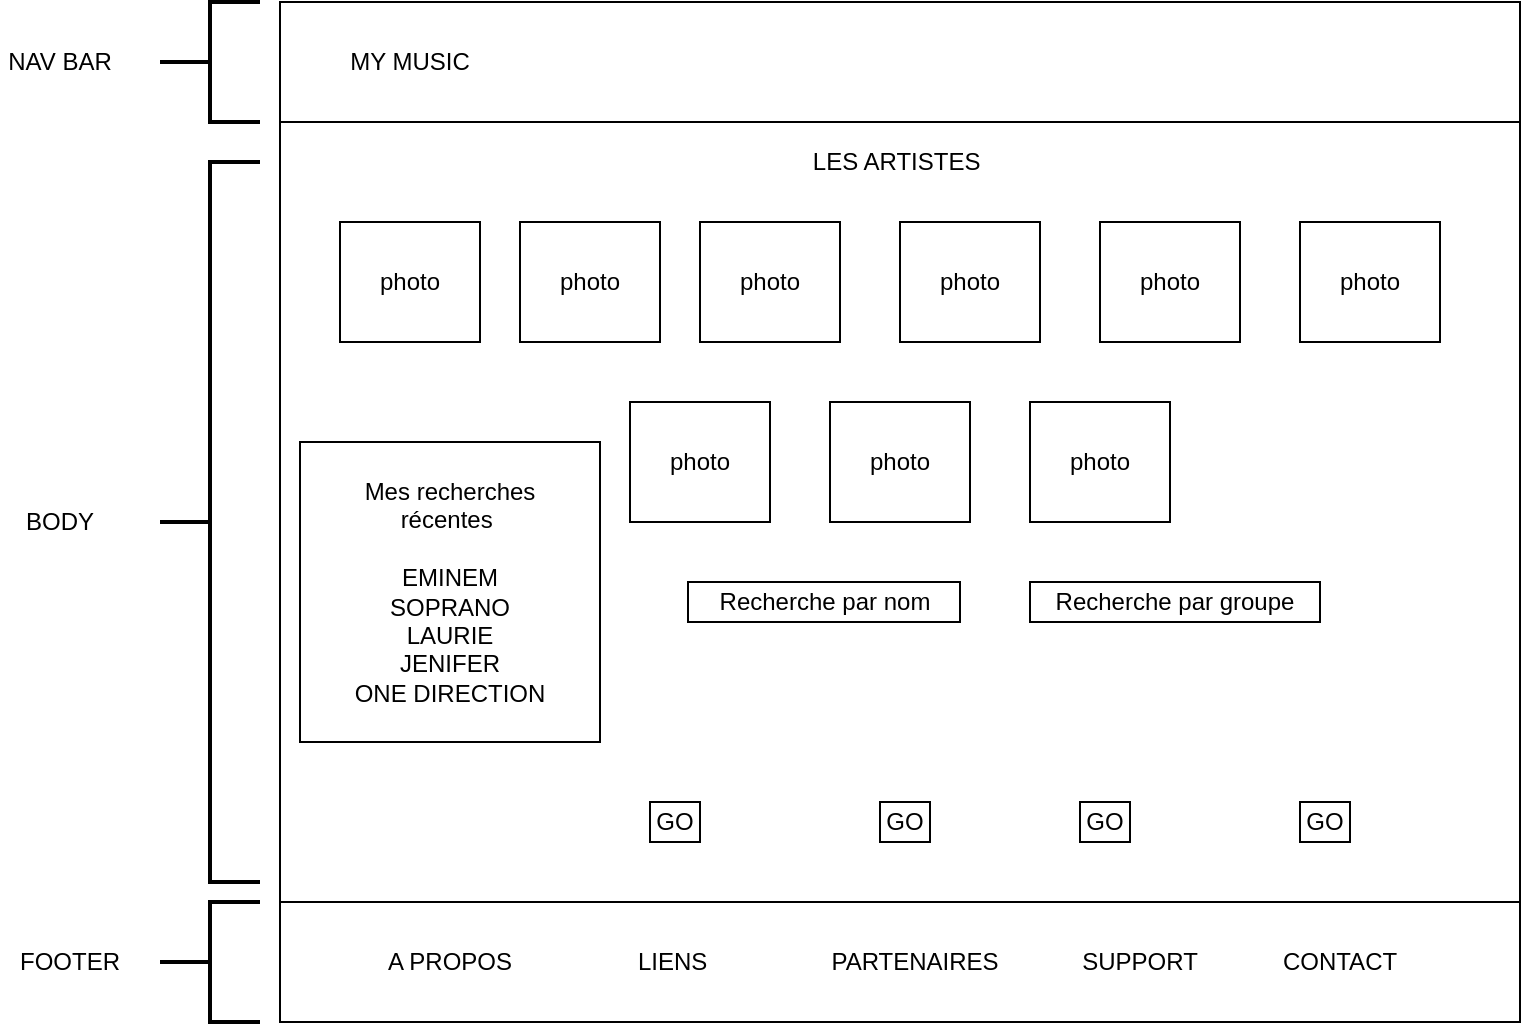 <mxfile version="14.0.0" type="github">
  <diagram id="JaA-OT9fFw2yV6Z5eOHY" name="Page-1">
    <mxGraphModel dx="774" dy="506" grid="1" gridSize="10" guides="1" tooltips="1" connect="1" arrows="1" fold="1" page="1" pageScale="1" pageWidth="827" pageHeight="1169" math="0" shadow="0">
      <root>
        <mxCell id="0" />
        <mxCell id="1" parent="0" />
        <mxCell id="w_kIlzmvYalaGTOZgmUp-1" value="" style="rounded=0;whiteSpace=wrap;html=1;" vertex="1" parent="1">
          <mxGeometry x="150" y="100" width="620" height="60" as="geometry" />
        </mxCell>
        <mxCell id="w_kIlzmvYalaGTOZgmUp-2" value="&lt;font style=&quot;vertical-align: inherit&quot;&gt;&lt;font style=&quot;vertical-align: inherit&quot;&gt;MY MUSIC&lt;/font&gt;&lt;/font&gt;" style="text;html=1;strokeColor=none;fillColor=none;align=center;verticalAlign=middle;whiteSpace=wrap;rounded=0;" vertex="1" parent="1">
          <mxGeometry x="160" y="120" width="110" height="20" as="geometry" />
        </mxCell>
        <mxCell id="w_kIlzmvYalaGTOZgmUp-4" value="" style="rounded=0;whiteSpace=wrap;html=1;" vertex="1" parent="1">
          <mxGeometry x="150" y="160" width="620" height="390" as="geometry" />
        </mxCell>
        <mxCell id="w_kIlzmvYalaGTOZgmUp-5" value="&lt;font style=&quot;vertical-align: inherit&quot;&gt;&lt;font style=&quot;vertical-align: inherit&quot;&gt;LES ARTISTES&amp;nbsp;&lt;/font&gt;&lt;/font&gt;" style="text;html=1;strokeColor=none;fillColor=none;align=center;verticalAlign=middle;whiteSpace=wrap;rounded=0;" vertex="1" parent="1">
          <mxGeometry x="395" y="170" width="130" height="20" as="geometry" />
        </mxCell>
        <mxCell id="w_kIlzmvYalaGTOZgmUp-6" value="&lt;span&gt;&lt;font style=&quot;vertical-align: inherit&quot;&gt;&lt;font style=&quot;vertical-align: inherit&quot;&gt;photo&lt;/font&gt;&lt;/font&gt;&lt;/span&gt;" style="rounded=0;whiteSpace=wrap;html=1;" vertex="1" parent="1">
          <mxGeometry x="180" y="210" width="70" height="60" as="geometry" />
        </mxCell>
        <mxCell id="w_kIlzmvYalaGTOZgmUp-7" value="&lt;span&gt;&lt;font style=&quot;vertical-align: inherit&quot;&gt;&lt;font style=&quot;vertical-align: inherit&quot;&gt;photo&lt;/font&gt;&lt;/font&gt;&lt;/span&gt;" style="rounded=0;whiteSpace=wrap;html=1;" vertex="1" parent="1">
          <mxGeometry x="270" y="210" width="70" height="60" as="geometry" />
        </mxCell>
        <mxCell id="w_kIlzmvYalaGTOZgmUp-8" value="&lt;span&gt;&lt;font style=&quot;vertical-align: inherit&quot;&gt;&lt;font style=&quot;vertical-align: inherit&quot;&gt;photo&lt;/font&gt;&lt;/font&gt;&lt;/span&gt;" style="rounded=0;whiteSpace=wrap;html=1;" vertex="1" parent="1">
          <mxGeometry x="525" y="300" width="70" height="60" as="geometry" />
        </mxCell>
        <mxCell id="w_kIlzmvYalaGTOZgmUp-9" value="&lt;span&gt;&lt;font style=&quot;vertical-align: inherit&quot;&gt;&lt;font style=&quot;vertical-align: inherit&quot;&gt;photo&lt;/font&gt;&lt;/font&gt;&lt;/span&gt;" style="rounded=0;whiteSpace=wrap;html=1;" vertex="1" parent="1">
          <mxGeometry x="425" y="300" width="70" height="60" as="geometry" />
        </mxCell>
        <mxCell id="w_kIlzmvYalaGTOZgmUp-10" value="&lt;span&gt;&lt;font style=&quot;vertical-align: inherit&quot;&gt;&lt;font style=&quot;vertical-align: inherit&quot;&gt;photo&lt;/font&gt;&lt;/font&gt;&lt;/span&gt;" style="rounded=0;whiteSpace=wrap;html=1;" vertex="1" parent="1">
          <mxGeometry x="325" y="300" width="70" height="60" as="geometry" />
        </mxCell>
        <mxCell id="w_kIlzmvYalaGTOZgmUp-11" value="" style="rounded=0;whiteSpace=wrap;html=1;" vertex="1" parent="1">
          <mxGeometry x="360" y="210" width="70" height="60" as="geometry" />
        </mxCell>
        <mxCell id="w_kIlzmvYalaGTOZgmUp-12" value="&lt;span&gt;&lt;font style=&quot;vertical-align: inherit&quot;&gt;&lt;font style=&quot;vertical-align: inherit&quot;&gt;photo&lt;/font&gt;&lt;/font&gt;&lt;/span&gt;" style="rounded=0;whiteSpace=wrap;html=1;" vertex="1" parent="1">
          <mxGeometry x="460" y="210" width="70" height="60" as="geometry" />
        </mxCell>
        <mxCell id="w_kIlzmvYalaGTOZgmUp-13" value="&lt;span&gt;&lt;font style=&quot;vertical-align: inherit&quot;&gt;&lt;font style=&quot;vertical-align: inherit&quot;&gt;photo&lt;/font&gt;&lt;/font&gt;&lt;/span&gt;" style="rounded=0;whiteSpace=wrap;html=1;" vertex="1" parent="1">
          <mxGeometry x="560" y="210" width="70" height="60" as="geometry" />
        </mxCell>
        <mxCell id="w_kIlzmvYalaGTOZgmUp-14" value="&lt;span&gt;&lt;font style=&quot;vertical-align: inherit&quot;&gt;&lt;font style=&quot;vertical-align: inherit&quot;&gt;photo&lt;/font&gt;&lt;/font&gt;&lt;/span&gt;" style="rounded=0;whiteSpace=wrap;html=1;" vertex="1" parent="1">
          <mxGeometry x="660" y="210" width="70" height="60" as="geometry" />
        </mxCell>
        <mxCell id="w_kIlzmvYalaGTOZgmUp-15" value="&lt;font style=&quot;vertical-align: inherit&quot;&gt;&lt;font style=&quot;vertical-align: inherit&quot;&gt;&lt;font style=&quot;vertical-align: inherit&quot;&gt;&lt;font style=&quot;vertical-align: inherit&quot;&gt;photo&lt;/font&gt;&lt;/font&gt;&lt;/font&gt;&lt;/font&gt;" style="text;html=1;strokeColor=none;fillColor=none;align=center;verticalAlign=middle;whiteSpace=wrap;rounded=0;" vertex="1" parent="1">
          <mxGeometry x="375" y="225" width="40" height="30" as="geometry" />
        </mxCell>
        <mxCell id="w_kIlzmvYalaGTOZgmUp-19" value="" style="whiteSpace=wrap;html=1;aspect=fixed;" vertex="1" parent="1">
          <mxGeometry x="160" y="320" width="150" height="150" as="geometry" />
        </mxCell>
        <mxCell id="w_kIlzmvYalaGTOZgmUp-20" value="&lt;font style=&quot;vertical-align: inherit&quot;&gt;&lt;font style=&quot;vertical-align: inherit&quot;&gt;Mes recherches récentes&amp;nbsp;&lt;br&gt;&lt;br&gt;EMINEM&lt;br&gt;SOPRANO&lt;br&gt;LAURIE&lt;br&gt;JENIFER&lt;br&gt;ONE DIRECTION&lt;br&gt;&lt;/font&gt;&lt;/font&gt;" style="text;html=1;strokeColor=none;fillColor=none;align=center;verticalAlign=middle;whiteSpace=wrap;rounded=0;" vertex="1" parent="1">
          <mxGeometry x="170" y="330" width="130" height="130" as="geometry" />
        </mxCell>
        <mxCell id="w_kIlzmvYalaGTOZgmUp-21" value="" style="rounded=0;whiteSpace=wrap;html=1;" vertex="1" parent="1">
          <mxGeometry x="354" y="390" width="136" height="20" as="geometry" />
        </mxCell>
        <mxCell id="w_kIlzmvYalaGTOZgmUp-22" value="" style="rounded=0;whiteSpace=wrap;html=1;" vertex="1" parent="1">
          <mxGeometry x="525" y="390" width="145" height="20" as="geometry" />
        </mxCell>
        <mxCell id="w_kIlzmvYalaGTOZgmUp-24" value="&lt;font style=&quot;vertical-align: inherit&quot;&gt;&lt;font style=&quot;vertical-align: inherit&quot;&gt;Recherche par nom&lt;/font&gt;&lt;/font&gt;" style="text;html=1;strokeColor=none;fillColor=none;align=center;verticalAlign=middle;whiteSpace=wrap;rounded=0;" vertex="1" parent="1">
          <mxGeometry x="351.5" y="390" width="141" height="20" as="geometry" />
        </mxCell>
        <mxCell id="w_kIlzmvYalaGTOZgmUp-25" value="&lt;font style=&quot;vertical-align: inherit&quot;&gt;&lt;font style=&quot;vertical-align: inherit&quot;&gt;&lt;font style=&quot;vertical-align: inherit&quot;&gt;&lt;font style=&quot;vertical-align: inherit&quot;&gt;Recherche par groupe&lt;/font&gt;&lt;/font&gt;&lt;/font&gt;&lt;/font&gt;" style="text;html=1;strokeColor=none;fillColor=none;align=center;verticalAlign=middle;whiteSpace=wrap;rounded=0;" vertex="1" parent="1">
          <mxGeometry x="536.25" y="390" width="122.5" height="20" as="geometry" />
        </mxCell>
        <mxCell id="w_kIlzmvYalaGTOZgmUp-26" value="" style="rounded=0;whiteSpace=wrap;html=1;" vertex="1" parent="1">
          <mxGeometry x="335" y="500" width="25" height="20" as="geometry" />
        </mxCell>
        <mxCell id="w_kIlzmvYalaGTOZgmUp-28" value="GO" style="text;html=1;strokeColor=none;fillColor=none;align=center;verticalAlign=middle;whiteSpace=wrap;rounded=0;" vertex="1" parent="1">
          <mxGeometry x="330" y="500" width="35" height="20" as="geometry" />
        </mxCell>
        <mxCell id="w_kIlzmvYalaGTOZgmUp-33" value="" style="rounded=0;whiteSpace=wrap;html=1;" vertex="1" parent="1">
          <mxGeometry x="450" y="500" width="25" height="20" as="geometry" />
        </mxCell>
        <mxCell id="w_kIlzmvYalaGTOZgmUp-34" value="" style="rounded=0;whiteSpace=wrap;html=1;" vertex="1" parent="1">
          <mxGeometry x="550" y="500" width="25" height="20" as="geometry" />
        </mxCell>
        <mxCell id="w_kIlzmvYalaGTOZgmUp-35" value="" style="rounded=0;whiteSpace=wrap;html=1;" vertex="1" parent="1">
          <mxGeometry x="660" y="500" width="25" height="20" as="geometry" />
        </mxCell>
        <mxCell id="w_kIlzmvYalaGTOZgmUp-39" value="GO" style="text;html=1;strokeColor=none;fillColor=none;align=center;verticalAlign=middle;whiteSpace=wrap;rounded=0;" vertex="1" parent="1">
          <mxGeometry x="445" y="500" width="35" height="20" as="geometry" />
        </mxCell>
        <mxCell id="w_kIlzmvYalaGTOZgmUp-40" value="GO" style="text;html=1;strokeColor=none;fillColor=none;align=center;verticalAlign=middle;whiteSpace=wrap;rounded=0;" vertex="1" parent="1">
          <mxGeometry x="655" y="500" width="35" height="20" as="geometry" />
        </mxCell>
        <mxCell id="w_kIlzmvYalaGTOZgmUp-41" value="GO" style="text;html=1;strokeColor=none;fillColor=none;align=center;verticalAlign=middle;whiteSpace=wrap;rounded=0;" vertex="1" parent="1">
          <mxGeometry x="545" y="500" width="35" height="20" as="geometry" />
        </mxCell>
        <mxCell id="w_kIlzmvYalaGTOZgmUp-43" value="" style="rounded=0;whiteSpace=wrap;html=1;" vertex="1" parent="1">
          <mxGeometry x="150" y="550" width="620" height="60" as="geometry" />
        </mxCell>
        <mxCell id="w_kIlzmvYalaGTOZgmUp-44" value="A PROPOS&lt;span style=&quot;color: rgba(0 , 0 , 0 , 0) ; font-family: monospace ; font-size: 0px&quot;&gt;%3CmxGraphModel%3E%3Croot%3E%3CmxCell%20id%3D%220%22%2F%3E%3CmxCell%20id%3D%221%22%20parent%3D%220%22%2F%3E%3CmxCell%20id%3D%222%22%20value%3D%22GO%22%20style%3D%22text%3Bhtml%3D1%3BstrokeColor%3Dnone%3BfillColor%3Dnone%3Balign%3Dcenter%3BverticalAlign%3Dmiddle%3BwhiteSpace%3Dwrap%3Brounded%3D0%3B%22%20vertex%3D%221%22%20parent%3D%221%22%3E%3CmxGeometry%20x%3D%22330%22%20y%3D%22500%22%20width%3D%2235%22%20height%3D%2220%22%20as%3D%22geometry%22%2F%3E%3C%2FmxCell%3E%3C%2Froot%3E%3C%2FmxGraphModel%3E&lt;/span&gt;" style="text;html=1;strokeColor=none;fillColor=none;align=center;verticalAlign=middle;whiteSpace=wrap;rounded=0;" vertex="1" parent="1">
          <mxGeometry x="180" y="570" width="110" height="20" as="geometry" />
        </mxCell>
        <mxCell id="w_kIlzmvYalaGTOZgmUp-45" value="LIENS&amp;nbsp;" style="text;html=1;strokeColor=none;fillColor=none;align=center;verticalAlign=middle;whiteSpace=wrap;rounded=0;" vertex="1" parent="1">
          <mxGeometry x="327.5" y="570" width="40" height="20" as="geometry" />
        </mxCell>
        <mxCell id="w_kIlzmvYalaGTOZgmUp-46" value="PARTENAIRES" style="text;html=1;strokeColor=none;fillColor=none;align=center;verticalAlign=middle;whiteSpace=wrap;rounded=0;" vertex="1" parent="1">
          <mxGeometry x="440" y="570" width="55" height="20" as="geometry" />
        </mxCell>
        <mxCell id="w_kIlzmvYalaGTOZgmUp-47" value="SUPPORT" style="text;html=1;strokeColor=none;fillColor=none;align=center;verticalAlign=middle;whiteSpace=wrap;rounded=0;" vertex="1" parent="1">
          <mxGeometry x="560" y="570" width="40" height="20" as="geometry" />
        </mxCell>
        <mxCell id="w_kIlzmvYalaGTOZgmUp-52" value="CONTACT" style="text;html=1;strokeColor=none;fillColor=none;align=center;verticalAlign=middle;whiteSpace=wrap;rounded=0;" vertex="1" parent="1">
          <mxGeometry x="660" y="570" width="40" height="20" as="geometry" />
        </mxCell>
        <mxCell id="w_kIlzmvYalaGTOZgmUp-53" value="" style="strokeWidth=2;html=1;shape=mxgraph.flowchart.annotation_2;align=left;labelPosition=right;pointerEvents=1;" vertex="1" parent="1">
          <mxGeometry x="90" y="100" width="50" height="60" as="geometry" />
        </mxCell>
        <mxCell id="w_kIlzmvYalaGTOZgmUp-54" value="" style="strokeWidth=2;html=1;shape=mxgraph.flowchart.annotation_2;align=left;labelPosition=right;pointerEvents=1;" vertex="1" parent="1">
          <mxGeometry x="90" y="180" width="50" height="360" as="geometry" />
        </mxCell>
        <mxCell id="w_kIlzmvYalaGTOZgmUp-55" value="" style="strokeWidth=2;html=1;shape=mxgraph.flowchart.annotation_2;align=left;labelPosition=right;pointerEvents=1;" vertex="1" parent="1">
          <mxGeometry x="90" y="550" width="50" height="60" as="geometry" />
        </mxCell>
        <mxCell id="w_kIlzmvYalaGTOZgmUp-56" value="NAV BAR" style="text;html=1;strokeColor=none;fillColor=none;align=center;verticalAlign=middle;whiteSpace=wrap;rounded=0;" vertex="1" parent="1">
          <mxGeometry x="10" y="120" width="60" height="20" as="geometry" />
        </mxCell>
        <mxCell id="w_kIlzmvYalaGTOZgmUp-57" value="BODY" style="text;html=1;strokeColor=none;fillColor=none;align=center;verticalAlign=middle;whiteSpace=wrap;rounded=0;" vertex="1" parent="1">
          <mxGeometry x="20" y="350" width="40" height="20" as="geometry" />
        </mxCell>
        <mxCell id="w_kIlzmvYalaGTOZgmUp-58" value="FOOTER" style="text;html=1;strokeColor=none;fillColor=none;align=center;verticalAlign=middle;whiteSpace=wrap;rounded=0;" vertex="1" parent="1">
          <mxGeometry x="20" y="570" width="50" height="20" as="geometry" />
        </mxCell>
      </root>
    </mxGraphModel>
  </diagram>
</mxfile>
